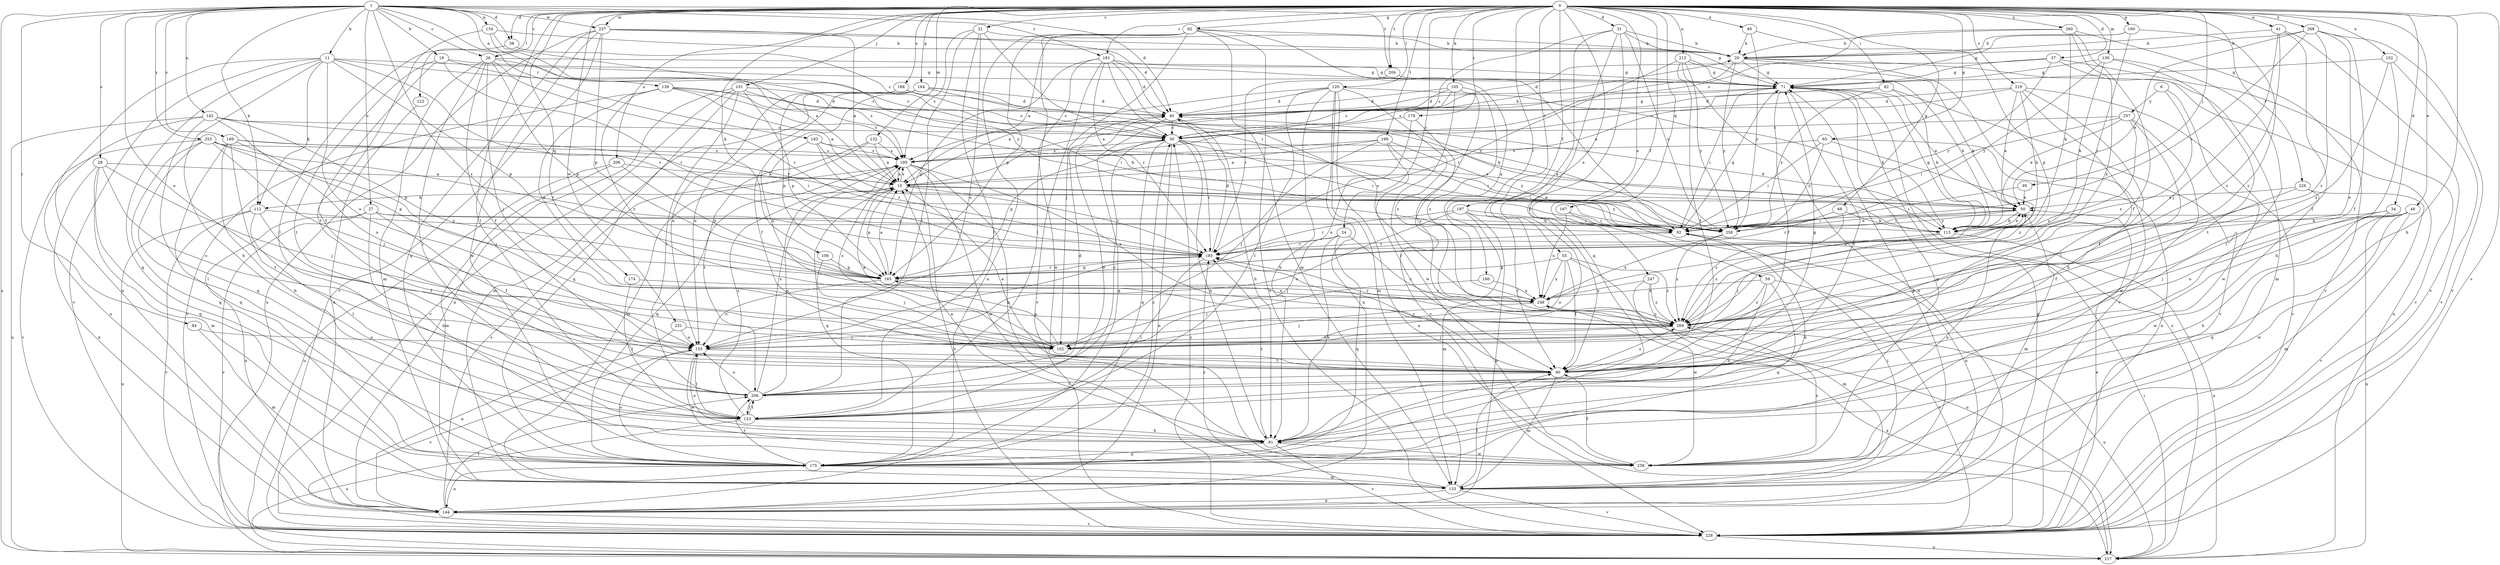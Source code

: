 strict digraph  {
0;
1;
6;
10;
11;
19;
20;
21;
24;
26;
27;
28;
30;
31;
34;
37;
38;
40;
41;
48;
49;
50;
55;
59;
60;
62;
65;
68;
71;
81;
82;
84;
92;
95;
101;
102;
105;
106;
112;
113;
120;
122;
123;
130;
132;
133;
134;
139;
142;
144;
152;
155;
160;
164;
165;
167;
174;
175;
179;
180;
181;
183;
185;
188;
189;
195;
197;
199;
204;
206;
208;
213;
217;
219;
226;
228;
231;
237;
238;
247;
248;
253;
257;
258;
260;
268;
269;
0 -> 21  [label=c];
0 -> 24  [label=c];
0 -> 26  [label=c];
0 -> 31  [label=d];
0 -> 34  [label=d];
0 -> 37  [label=d];
0 -> 38  [label=d];
0 -> 41  [label=e];
0 -> 48  [label=e];
0 -> 49  [label=e];
0 -> 55  [label=f];
0 -> 59  [label=f];
0 -> 62  [label=g];
0 -> 65  [label=g];
0 -> 68  [label=g];
0 -> 81  [label=h];
0 -> 82  [label=i];
0 -> 95  [label=j];
0 -> 101  [label=j];
0 -> 105  [label=k];
0 -> 106  [label=k];
0 -> 120  [label=l];
0 -> 122  [label=l];
0 -> 123  [label=l];
0 -> 130  [label=m];
0 -> 132  [label=m];
0 -> 152  [label=o];
0 -> 160  [label=p];
0 -> 164  [label=p];
0 -> 167  [label=q];
0 -> 174  [label=q];
0 -> 179  [label=r];
0 -> 180  [label=r];
0 -> 181  [label=r];
0 -> 188  [label=s];
0 -> 197  [label=t];
0 -> 199  [label=t];
0 -> 204  [label=t];
0 -> 208  [label=u];
0 -> 213  [label=u];
0 -> 219  [label=v];
0 -> 226  [label=v];
0 -> 228  [label=v];
0 -> 231  [label=w];
0 -> 237  [label=w];
0 -> 247  [label=x];
0 -> 248  [label=x];
0 -> 260  [label=z];
0 -> 268  [label=z];
1 -> 11  [label=b];
1 -> 19  [label=b];
1 -> 26  [label=c];
1 -> 27  [label=c];
1 -> 28  [label=c];
1 -> 38  [label=d];
1 -> 40  [label=d];
1 -> 84  [label=i];
1 -> 112  [label=k];
1 -> 134  [label=n];
1 -> 139  [label=n];
1 -> 142  [label=n];
1 -> 155  [label=o];
1 -> 181  [label=r];
1 -> 183  [label=r];
1 -> 189  [label=s];
1 -> 204  [label=t];
1 -> 217  [label=u];
1 -> 237  [label=w];
1 -> 253  [label=y];
1 -> 269  [label=z];
6 -> 238  [label=w];
6 -> 257  [label=y];
6 -> 269  [label=z];
10 -> 50  [label=e];
10 -> 112  [label=k];
10 -> 165  [label=p];
10 -> 175  [label=q];
10 -> 185  [label=r];
10 -> 195  [label=s];
10 -> 258  [label=y];
11 -> 30  [label=c];
11 -> 71  [label=g];
11 -> 81  [label=h];
11 -> 112  [label=k];
11 -> 144  [label=n];
11 -> 155  [label=o];
11 -> 165  [label=p];
11 -> 175  [label=q];
11 -> 185  [label=r];
11 -> 228  [label=v];
19 -> 60  [label=f];
19 -> 71  [label=g];
19 -> 185  [label=r];
19 -> 195  [label=s];
19 -> 206  [label=t];
20 -> 71  [label=g];
20 -> 113  [label=k];
20 -> 195  [label=s];
20 -> 217  [label=u];
20 -> 228  [label=v];
20 -> 258  [label=y];
21 -> 20  [label=b];
21 -> 92  [label=i];
21 -> 123  [label=l];
21 -> 155  [label=o];
21 -> 195  [label=s];
21 -> 206  [label=t];
24 -> 81  [label=h];
24 -> 102  [label=j];
24 -> 175  [label=q];
24 -> 185  [label=r];
24 -> 269  [label=z];
26 -> 30  [label=c];
26 -> 60  [label=f];
26 -> 71  [label=g];
26 -> 102  [label=j];
26 -> 123  [label=l];
26 -> 133  [label=m];
26 -> 165  [label=p];
26 -> 185  [label=r];
27 -> 60  [label=f];
27 -> 81  [label=h];
27 -> 113  [label=k];
27 -> 144  [label=n];
27 -> 228  [label=v];
27 -> 258  [label=y];
28 -> 10  [label=a];
28 -> 102  [label=j];
28 -> 133  [label=m];
28 -> 144  [label=n];
28 -> 155  [label=o];
28 -> 175  [label=q];
30 -> 20  [label=b];
30 -> 50  [label=e];
30 -> 81  [label=h];
30 -> 92  [label=i];
30 -> 144  [label=n];
30 -> 165  [label=p];
30 -> 175  [label=q];
30 -> 185  [label=r];
30 -> 195  [label=s];
31 -> 20  [label=b];
31 -> 60  [label=f];
31 -> 71  [label=g];
31 -> 102  [label=j];
31 -> 175  [label=q];
31 -> 195  [label=s];
31 -> 258  [label=y];
34 -> 92  [label=i];
34 -> 155  [label=o];
34 -> 217  [label=u];
37 -> 40  [label=d];
37 -> 71  [label=g];
37 -> 133  [label=m];
37 -> 228  [label=v];
37 -> 258  [label=y];
38 -> 30  [label=c];
38 -> 123  [label=l];
40 -> 30  [label=c];
40 -> 71  [label=g];
40 -> 81  [label=h];
40 -> 175  [label=q];
41 -> 20  [label=b];
41 -> 60  [label=f];
41 -> 102  [label=j];
41 -> 228  [label=v];
41 -> 269  [label=z];
48 -> 81  [label=h];
48 -> 102  [label=j];
48 -> 113  [label=k];
48 -> 133  [label=m];
48 -> 175  [label=q];
48 -> 238  [label=w];
49 -> 20  [label=b];
49 -> 165  [label=p];
49 -> 258  [label=y];
50 -> 92  [label=i];
50 -> 113  [label=k];
50 -> 133  [label=m];
50 -> 258  [label=y];
55 -> 60  [label=f];
55 -> 155  [label=o];
55 -> 165  [label=p];
55 -> 217  [label=u];
55 -> 248  [label=x];
55 -> 269  [label=z];
59 -> 81  [label=h];
59 -> 175  [label=q];
59 -> 228  [label=v];
59 -> 248  [label=x];
59 -> 269  [label=z];
60 -> 10  [label=a];
60 -> 71  [label=g];
60 -> 133  [label=m];
60 -> 185  [label=r];
60 -> 206  [label=t];
60 -> 269  [label=z];
62 -> 10  [label=a];
62 -> 20  [label=b];
62 -> 102  [label=j];
62 -> 123  [label=l];
62 -> 133  [label=m];
62 -> 144  [label=n];
62 -> 165  [label=p];
62 -> 228  [label=v];
62 -> 248  [label=x];
65 -> 92  [label=i];
65 -> 144  [label=n];
65 -> 195  [label=s];
65 -> 258  [label=y];
65 -> 269  [label=z];
68 -> 113  [label=k];
68 -> 185  [label=r];
68 -> 269  [label=z];
71 -> 40  [label=d];
71 -> 50  [label=e];
71 -> 60  [label=f];
71 -> 92  [label=i];
71 -> 206  [label=t];
71 -> 217  [label=u];
81 -> 10  [label=a];
81 -> 155  [label=o];
81 -> 175  [label=q];
81 -> 185  [label=r];
81 -> 228  [label=v];
81 -> 238  [label=w];
82 -> 30  [label=c];
82 -> 40  [label=d];
82 -> 113  [label=k];
82 -> 228  [label=v];
82 -> 258  [label=y];
84 -> 133  [label=m];
84 -> 155  [label=o];
92 -> 71  [label=g];
92 -> 81  [label=h];
92 -> 185  [label=r];
95 -> 50  [label=e];
95 -> 92  [label=i];
101 -> 40  [label=d];
101 -> 92  [label=i];
101 -> 144  [label=n];
101 -> 165  [label=p];
101 -> 175  [label=q];
101 -> 206  [label=t];
101 -> 228  [label=v];
102 -> 10  [label=a];
102 -> 165  [label=p];
102 -> 195  [label=s];
105 -> 10  [label=a];
105 -> 30  [label=c];
105 -> 40  [label=d];
105 -> 228  [label=v];
105 -> 238  [label=w];
105 -> 269  [label=z];
106 -> 102  [label=j];
106 -> 165  [label=p];
112 -> 60  [label=f];
112 -> 123  [label=l];
112 -> 217  [label=u];
112 -> 228  [label=v];
112 -> 258  [label=y];
113 -> 40  [label=d];
113 -> 50  [label=e];
113 -> 71  [label=g];
113 -> 102  [label=j];
113 -> 217  [label=u];
113 -> 269  [label=z];
120 -> 10  [label=a];
120 -> 40  [label=d];
120 -> 81  [label=h];
120 -> 113  [label=k];
120 -> 123  [label=l];
120 -> 133  [label=m];
120 -> 144  [label=n];
120 -> 217  [label=u];
120 -> 269  [label=z];
122 -> 144  [label=n];
123 -> 40  [label=d];
123 -> 81  [label=h];
123 -> 195  [label=s];
123 -> 206  [label=t];
123 -> 217  [label=u];
130 -> 71  [label=g];
130 -> 113  [label=k];
130 -> 123  [label=l];
130 -> 206  [label=t];
130 -> 258  [label=y];
132 -> 10  [label=a];
132 -> 133  [label=m];
132 -> 195  [label=s];
132 -> 206  [label=t];
133 -> 60  [label=f];
133 -> 71  [label=g];
133 -> 92  [label=i];
133 -> 144  [label=n];
133 -> 185  [label=r];
133 -> 228  [label=v];
134 -> 10  [label=a];
134 -> 20  [label=b];
134 -> 206  [label=t];
134 -> 258  [label=y];
139 -> 10  [label=a];
139 -> 40  [label=d];
139 -> 113  [label=k];
139 -> 195  [label=s];
139 -> 228  [label=v];
139 -> 248  [label=x];
139 -> 269  [label=z];
142 -> 30  [label=c];
142 -> 144  [label=n];
142 -> 155  [label=o];
142 -> 165  [label=p];
142 -> 175  [label=q];
142 -> 217  [label=u];
142 -> 258  [label=y];
144 -> 195  [label=s];
144 -> 206  [label=t];
144 -> 228  [label=v];
152 -> 71  [label=g];
152 -> 81  [label=h];
152 -> 228  [label=v];
152 -> 269  [label=z];
155 -> 60  [label=f];
155 -> 123  [label=l];
155 -> 228  [label=v];
155 -> 238  [label=w];
160 -> 20  [label=b];
160 -> 71  [label=g];
160 -> 185  [label=r];
160 -> 269  [label=z];
164 -> 30  [label=c];
164 -> 40  [label=d];
164 -> 60  [label=f];
164 -> 113  [label=k];
164 -> 133  [label=m];
164 -> 155  [label=o];
165 -> 10  [label=a];
165 -> 50  [label=e];
165 -> 155  [label=o];
165 -> 185  [label=r];
165 -> 248  [label=x];
167 -> 92  [label=i];
167 -> 144  [label=n];
167 -> 248  [label=x];
174 -> 123  [label=l];
174 -> 248  [label=x];
175 -> 30  [label=c];
175 -> 50  [label=e];
175 -> 133  [label=m];
175 -> 144  [label=n];
175 -> 155  [label=o];
175 -> 206  [label=t];
179 -> 30  [label=c];
179 -> 155  [label=o];
179 -> 269  [label=z];
180 -> 102  [label=j];
180 -> 248  [label=x];
181 -> 40  [label=d];
181 -> 71  [label=g];
181 -> 165  [label=p];
181 -> 185  [label=r];
181 -> 228  [label=v];
181 -> 238  [label=w];
181 -> 248  [label=x];
181 -> 258  [label=y];
183 -> 50  [label=e];
183 -> 92  [label=i];
183 -> 185  [label=r];
183 -> 195  [label=s];
183 -> 248  [label=x];
185 -> 40  [label=d];
185 -> 123  [label=l];
185 -> 165  [label=p];
188 -> 30  [label=c];
188 -> 40  [label=d];
188 -> 155  [label=o];
188 -> 165  [label=p];
189 -> 81  [label=h];
189 -> 92  [label=i];
189 -> 102  [label=j];
189 -> 175  [label=q];
189 -> 195  [label=s];
189 -> 206  [label=t];
195 -> 10  [label=a];
195 -> 81  [label=h];
195 -> 175  [label=q];
195 -> 228  [label=v];
195 -> 238  [label=w];
195 -> 269  [label=z];
197 -> 60  [label=f];
197 -> 92  [label=i];
197 -> 133  [label=m];
197 -> 144  [label=n];
197 -> 155  [label=o];
197 -> 185  [label=r];
199 -> 10  [label=a];
199 -> 60  [label=f];
199 -> 92  [label=i];
199 -> 102  [label=j];
199 -> 195  [label=s];
199 -> 258  [label=y];
204 -> 92  [label=i];
204 -> 185  [label=r];
206 -> 10  [label=a];
206 -> 30  [label=c];
206 -> 40  [label=d];
206 -> 123  [label=l];
206 -> 155  [label=o];
206 -> 195  [label=s];
208 -> 10  [label=a];
208 -> 133  [label=m];
208 -> 165  [label=p];
208 -> 217  [label=u];
213 -> 60  [label=f];
213 -> 71  [label=g];
213 -> 113  [label=k];
213 -> 144  [label=n];
213 -> 185  [label=r];
213 -> 258  [label=y];
217 -> 92  [label=i];
217 -> 248  [label=x];
219 -> 10  [label=a];
219 -> 40  [label=d];
219 -> 50  [label=e];
219 -> 81  [label=h];
219 -> 113  [label=k];
219 -> 123  [label=l];
219 -> 228  [label=v];
226 -> 50  [label=e];
226 -> 60  [label=f];
226 -> 228  [label=v];
226 -> 238  [label=w];
228 -> 30  [label=c];
228 -> 50  [label=e];
228 -> 71  [label=g];
228 -> 217  [label=u];
231 -> 102  [label=j];
231 -> 144  [label=n];
231 -> 155  [label=o];
237 -> 10  [label=a];
237 -> 20  [label=b];
237 -> 40  [label=d];
237 -> 165  [label=p];
237 -> 175  [label=q];
237 -> 217  [label=u];
237 -> 228  [label=v];
237 -> 238  [label=w];
238 -> 60  [label=f];
238 -> 71  [label=g];
238 -> 269  [label=z];
247 -> 133  [label=m];
247 -> 238  [label=w];
247 -> 248  [label=x];
247 -> 269  [label=z];
248 -> 102  [label=j];
248 -> 269  [label=z];
253 -> 102  [label=j];
253 -> 123  [label=l];
253 -> 165  [label=p];
253 -> 175  [label=q];
253 -> 185  [label=r];
253 -> 195  [label=s];
253 -> 228  [label=v];
257 -> 30  [label=c];
257 -> 50  [label=e];
257 -> 60  [label=f];
257 -> 92  [label=i];
257 -> 238  [label=w];
257 -> 269  [label=z];
258 -> 50  [label=e];
258 -> 248  [label=x];
258 -> 269  [label=z];
260 -> 20  [label=b];
260 -> 30  [label=c];
260 -> 60  [label=f];
260 -> 113  [label=k];
260 -> 228  [label=v];
260 -> 248  [label=x];
268 -> 20  [label=b];
268 -> 50  [label=e];
268 -> 60  [label=f];
268 -> 92  [label=i];
268 -> 155  [label=o];
268 -> 228  [label=v];
268 -> 269  [label=z];
269 -> 102  [label=j];
269 -> 155  [label=o];
269 -> 185  [label=r];
269 -> 217  [label=u];
}
